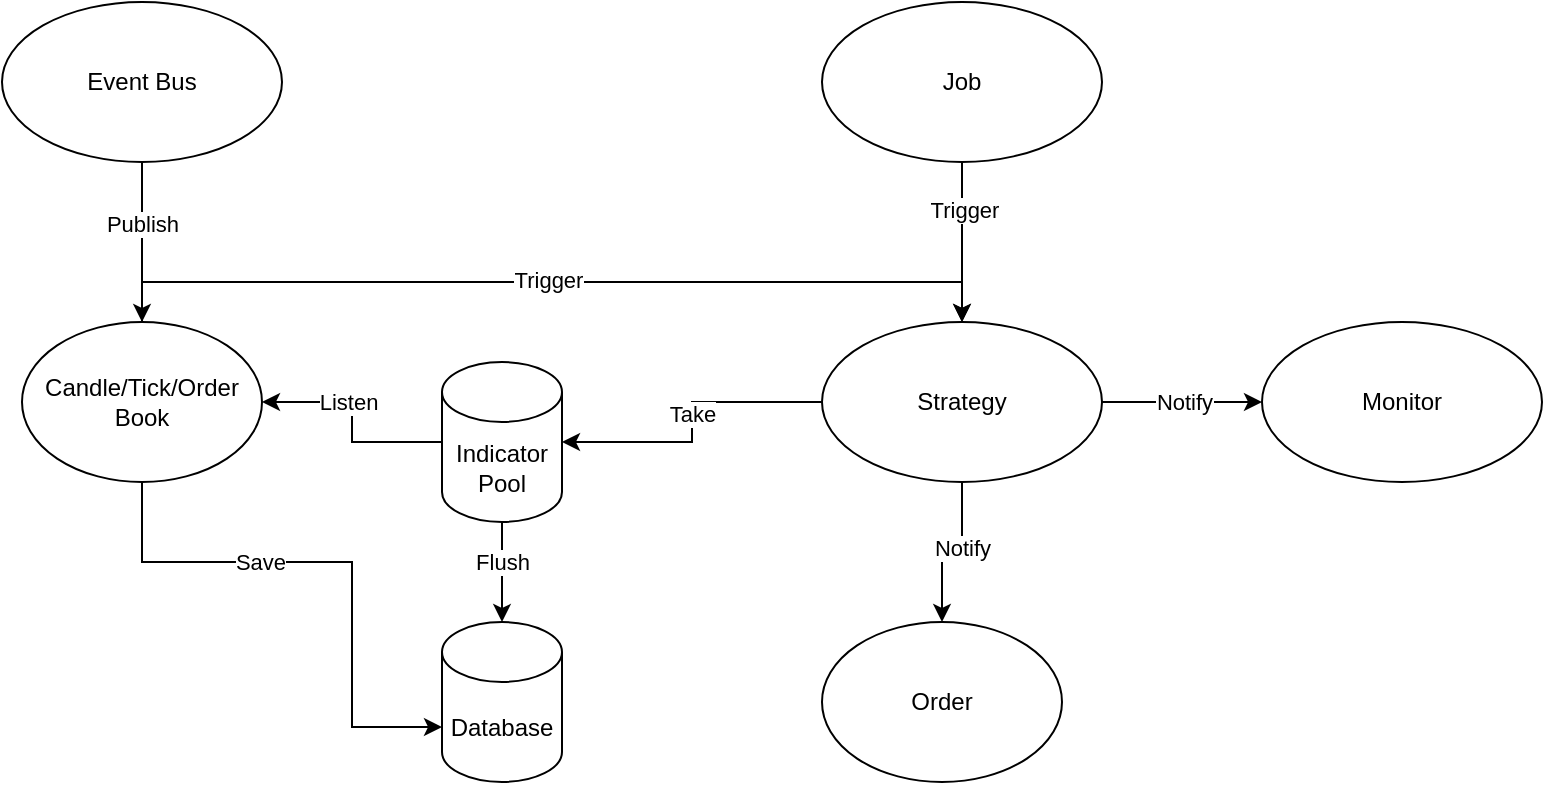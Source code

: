 <mxfile version="28.2.4">
  <diagram name="Page-1" id="deNBrJI97-aaW1KRHcJk">
    <mxGraphModel dx="1018" dy="569" grid="1" gridSize="10" guides="1" tooltips="1" connect="1" arrows="1" fold="1" page="1" pageScale="1" pageWidth="850" pageHeight="1100" math="0" shadow="0">
      <root>
        <mxCell id="0" />
        <mxCell id="1" parent="0" />
        <mxCell id="TKcdvpv9XamH0jbEUl0M-7" value="" style="edgeStyle=orthogonalEdgeStyle;rounded=0;orthogonalLoop=1;jettySize=auto;html=1;" parent="1" source="TKcdvpv9XamH0jbEUl0M-2" target="TKcdvpv9XamH0jbEUl0M-6" edge="1">
          <mxGeometry relative="1" as="geometry" />
        </mxCell>
        <mxCell id="TKcdvpv9XamH0jbEUl0M-8" value="Flush" style="edgeLabel;html=1;align=center;verticalAlign=middle;resizable=0;points=[];" parent="TKcdvpv9XamH0jbEUl0M-7" vertex="1" connectable="0">
          <mxGeometry x="-0.22" relative="1" as="geometry">
            <mxPoint as="offset" />
          </mxGeometry>
        </mxCell>
        <mxCell id="TKcdvpv9XamH0jbEUl0M-25" style="edgeStyle=orthogonalEdgeStyle;rounded=0;orthogonalLoop=1;jettySize=auto;html=1;" parent="1" source="TKcdvpv9XamH0jbEUl0M-2" target="TKcdvpv9XamH0jbEUl0M-4" edge="1">
          <mxGeometry relative="1" as="geometry" />
        </mxCell>
        <mxCell id="TKcdvpv9XamH0jbEUl0M-26" value="Listen" style="edgeLabel;html=1;align=center;verticalAlign=middle;resizable=0;points=[];" parent="TKcdvpv9XamH0jbEUl0M-25" vertex="1" connectable="0">
          <mxGeometry x="0.229" relative="1" as="geometry">
            <mxPoint as="offset" />
          </mxGeometry>
        </mxCell>
        <mxCell id="TKcdvpv9XamH0jbEUl0M-2" value="Indicator Pool" style="shape=cylinder3;whiteSpace=wrap;html=1;boundedLbl=1;backgroundOutline=1;size=15;" parent="1" vertex="1">
          <mxGeometry x="255" y="250" width="60" height="80" as="geometry" />
        </mxCell>
        <mxCell id="TKcdvpv9XamH0jbEUl0M-13" style="edgeStyle=orthogonalEdgeStyle;rounded=0;orthogonalLoop=1;jettySize=auto;html=1;exitX=0.5;exitY=0;exitDx=0;exitDy=0;entryX=0.5;entryY=0;entryDx=0;entryDy=0;" parent="1" source="TKcdvpv9XamH0jbEUl0M-4" target="TKcdvpv9XamH0jbEUl0M-10" edge="1">
          <mxGeometry relative="1" as="geometry" />
        </mxCell>
        <mxCell id="TKcdvpv9XamH0jbEUl0M-14" value="Trigger" style="edgeLabel;html=1;align=center;verticalAlign=middle;resizable=0;points=[];" parent="TKcdvpv9XamH0jbEUl0M-13" vertex="1" connectable="0">
          <mxGeometry x="-0.009" y="1" relative="1" as="geometry">
            <mxPoint as="offset" />
          </mxGeometry>
        </mxCell>
        <mxCell id="TKcdvpv9XamH0jbEUl0M-23" value="" style="edgeStyle=orthogonalEdgeStyle;rounded=0;orthogonalLoop=1;jettySize=auto;html=1;entryX=0;entryY=0;entryDx=0;entryDy=52.5;entryPerimeter=0;" parent="1" source="TKcdvpv9XamH0jbEUl0M-4" target="TKcdvpv9XamH0jbEUl0M-6" edge="1">
          <mxGeometry relative="1" as="geometry">
            <mxPoint x="165" y="430" as="targetPoint" />
            <Array as="points">
              <mxPoint x="105" y="350" />
              <mxPoint x="210" y="350" />
              <mxPoint x="210" y="433" />
            </Array>
          </mxGeometry>
        </mxCell>
        <mxCell id="TKcdvpv9XamH0jbEUl0M-24" value="Save" style="edgeLabel;html=1;align=center;verticalAlign=middle;resizable=0;points=[];" parent="TKcdvpv9XamH0jbEUl0M-23" vertex="1" connectable="0">
          <mxGeometry x="-0.278" relative="1" as="geometry">
            <mxPoint as="offset" />
          </mxGeometry>
        </mxCell>
        <mxCell id="TKcdvpv9XamH0jbEUl0M-4" value="Candle/Tick/Order Book" style="ellipse;whiteSpace=wrap;html=1;" parent="1" vertex="1">
          <mxGeometry x="45" y="230" width="120" height="80" as="geometry" />
        </mxCell>
        <mxCell id="TKcdvpv9XamH0jbEUl0M-6" value="Database" style="shape=cylinder3;whiteSpace=wrap;html=1;boundedLbl=1;backgroundOutline=1;size=15;" parent="1" vertex="1">
          <mxGeometry x="255" y="380" width="60" height="80" as="geometry" />
        </mxCell>
        <mxCell id="TKcdvpv9XamH0jbEUl0M-16" value="" style="edgeStyle=orthogonalEdgeStyle;rounded=0;orthogonalLoop=1;jettySize=auto;html=1;" parent="1" source="TKcdvpv9XamH0jbEUl0M-10" target="TKcdvpv9XamH0jbEUl0M-15" edge="1">
          <mxGeometry relative="1" as="geometry" />
        </mxCell>
        <mxCell id="TKcdvpv9XamH0jbEUl0M-17" value="Notify" style="edgeLabel;html=1;align=center;verticalAlign=middle;resizable=0;points=[];" parent="TKcdvpv9XamH0jbEUl0M-16" vertex="1" connectable="0">
          <mxGeometry x="-0.175" relative="1" as="geometry">
            <mxPoint as="offset" />
          </mxGeometry>
        </mxCell>
        <mxCell id="TKcdvpv9XamH0jbEUl0M-20" value="" style="edgeStyle=orthogonalEdgeStyle;rounded=0;orthogonalLoop=1;jettySize=auto;html=1;" parent="1" source="TKcdvpv9XamH0jbEUl0M-10" target="TKcdvpv9XamH0jbEUl0M-19" edge="1">
          <mxGeometry relative="1" as="geometry" />
        </mxCell>
        <mxCell id="TKcdvpv9XamH0jbEUl0M-21" value="Notify" style="edgeLabel;html=1;align=center;verticalAlign=middle;resizable=0;points=[];" parent="TKcdvpv9XamH0jbEUl0M-20" vertex="1" connectable="0">
          <mxGeometry x="-0.311" y="-1" relative="1" as="geometry">
            <mxPoint x="13" y="-1" as="offset" />
          </mxGeometry>
        </mxCell>
        <mxCell id="TKcdvpv9XamH0jbEUl0M-10" value="Strategy" style="ellipse;whiteSpace=wrap;html=1;" parent="1" vertex="1">
          <mxGeometry x="445" y="230" width="140" height="80" as="geometry" />
        </mxCell>
        <mxCell id="TKcdvpv9XamH0jbEUl0M-11" style="edgeStyle=orthogonalEdgeStyle;rounded=0;orthogonalLoop=1;jettySize=auto;html=1;exitX=0;exitY=0.5;exitDx=0;exitDy=0;entryX=1;entryY=0.5;entryDx=0;entryDy=0;entryPerimeter=0;" parent="1" source="TKcdvpv9XamH0jbEUl0M-10" target="TKcdvpv9XamH0jbEUl0M-2" edge="1">
          <mxGeometry relative="1" as="geometry" />
        </mxCell>
        <mxCell id="TKcdvpv9XamH0jbEUl0M-12" value="Take" style="edgeLabel;html=1;align=center;verticalAlign=middle;resizable=0;points=[];" parent="TKcdvpv9XamH0jbEUl0M-11" vertex="1" connectable="0">
          <mxGeometry x="-0.059" relative="1" as="geometry">
            <mxPoint as="offset" />
          </mxGeometry>
        </mxCell>
        <mxCell id="TKcdvpv9XamH0jbEUl0M-15" value="Order" style="ellipse;whiteSpace=wrap;html=1;" parent="1" vertex="1">
          <mxGeometry x="445" y="380" width="120" height="80" as="geometry" />
        </mxCell>
        <mxCell id="TKcdvpv9XamH0jbEUl0M-19" value="Monitor" style="ellipse;whiteSpace=wrap;html=1;" parent="1" vertex="1">
          <mxGeometry x="665" y="230" width="140" height="80" as="geometry" />
        </mxCell>
        <mxCell id="TKcdvpv9XamH0jbEUl0M-28" value="" style="edgeStyle=orthogonalEdgeStyle;rounded=0;orthogonalLoop=1;jettySize=auto;html=1;" parent="1" source="TKcdvpv9XamH0jbEUl0M-27" target="TKcdvpv9XamH0jbEUl0M-10" edge="1">
          <mxGeometry relative="1" as="geometry" />
        </mxCell>
        <mxCell id="TKcdvpv9XamH0jbEUl0M-29" value="Trigger" style="edgeLabel;html=1;align=center;verticalAlign=middle;resizable=0;points=[];" parent="TKcdvpv9XamH0jbEUl0M-28" vertex="1" connectable="0">
          <mxGeometry x="-0.4" y="1" relative="1" as="geometry">
            <mxPoint as="offset" />
          </mxGeometry>
        </mxCell>
        <mxCell id="TKcdvpv9XamH0jbEUl0M-27" value="Job" style="ellipse;whiteSpace=wrap;html=1;" parent="1" vertex="1">
          <mxGeometry x="445" y="70" width="140" height="80" as="geometry" />
        </mxCell>
        <mxCell id="TKcdvpv9XamH0jbEUl0M-31" value="" style="edgeStyle=orthogonalEdgeStyle;rounded=0;orthogonalLoop=1;jettySize=auto;html=1;" parent="1" source="TKcdvpv9XamH0jbEUl0M-30" target="TKcdvpv9XamH0jbEUl0M-4" edge="1">
          <mxGeometry relative="1" as="geometry" />
        </mxCell>
        <mxCell id="TKcdvpv9XamH0jbEUl0M-32" value="Publish" style="edgeLabel;html=1;align=center;verticalAlign=middle;resizable=0;points=[];" parent="TKcdvpv9XamH0jbEUl0M-31" vertex="1" connectable="0">
          <mxGeometry x="-0.243" relative="1" as="geometry">
            <mxPoint as="offset" />
          </mxGeometry>
        </mxCell>
        <mxCell id="TKcdvpv9XamH0jbEUl0M-30" value="Event Bus" style="ellipse;whiteSpace=wrap;html=1;" parent="1" vertex="1">
          <mxGeometry x="35" y="70" width="140" height="80" as="geometry" />
        </mxCell>
      </root>
    </mxGraphModel>
  </diagram>
</mxfile>
